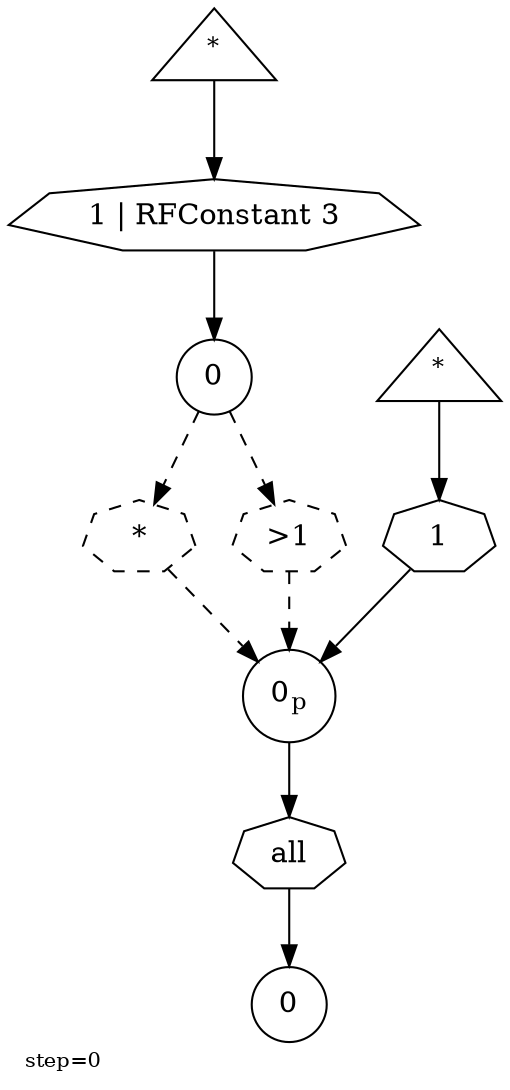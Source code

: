 digraph {
  graph  [labelloc=bottom,labeljust=left,fontsize="10",label="step=0"];
  "373" [shape=triangle,peripheries="1",label=<<SUP>*</SUP>>,labelfontcolor=black,color=black];
  "374" [shape=circle,peripheries="1",label=<0>,labelfontcolor=black,color=black];
  "376" [shape=triangle,peripheries="1",label=<<SUP>*</SUP>>,labelfontcolor=black,color=black];
  "377" [shape=circle,peripheries="1",label=<0<SUB>p</SUB>>,labelfontcolor=black,color=black];
  "378" [shape=circle,peripheries="1",label=<0>,labelfontcolor=black,color=black];
  "375" [label=<1 | RFConstant 3>,peripheries="1",color=black,shape=septagon];
  "373" -> "375" [color=black];
  "375" -> "374" [color=black];
  "379" [label=<1>,peripheries="1",color=black,shape=septagon];
  "376" -> "379" [color=black];
  "379" -> "377" [color=black];
  "380" [label=<all>,peripheries="1",color=black,shape=septagon];
  "377" -> "380" [color=black];
  "380" -> "378" [color=black];
  "381" [label=<*>,peripheries="1",color=black,style=dashed,shape=septagon];
  "374" -> "381" [style=dashed,color=black];
  "381" -> "377" [style=dashed,color=black];
  "382" [label=<&gt;1>,peripheries="1",color=black,style=dashed,shape=septagon];
  "374" -> "382" [style=dashed,color=black];
  "382" -> "377" [style=dashed,color=black];
}